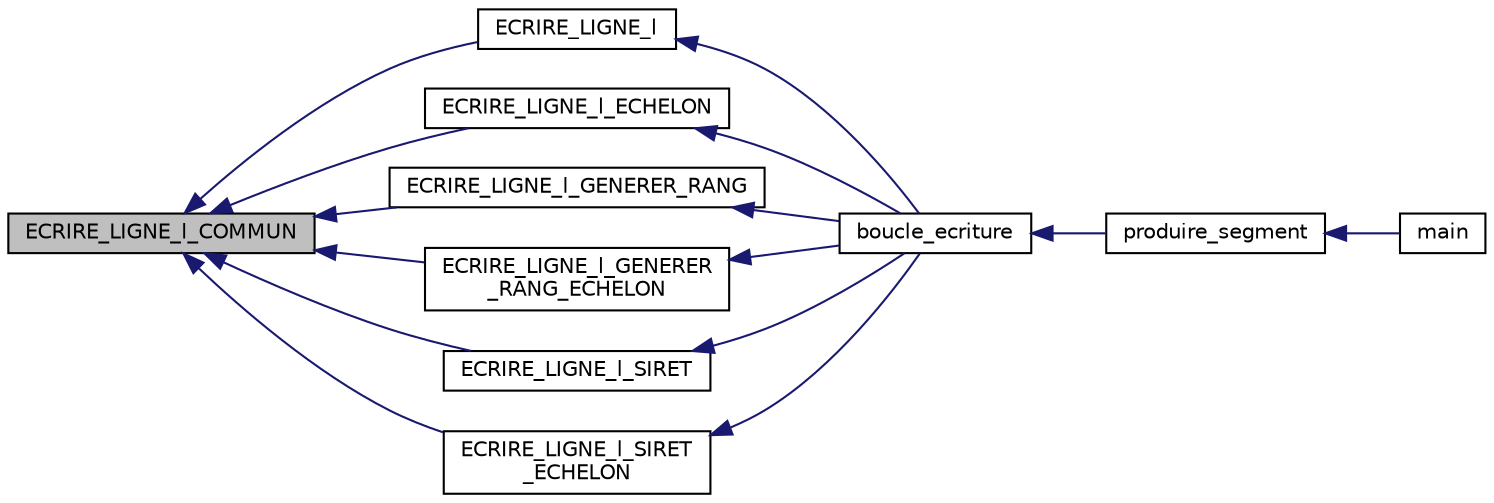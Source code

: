 digraph "ECRIRE_LIGNE_l_COMMUN"
{
 // INTERACTIVE_SVG=YES
  edge [fontname="Helvetica",fontsize="10",labelfontname="Helvetica",labelfontsize="10"];
  node [fontname="Helvetica",fontsize="10",shape=record];
  rankdir="LR";
  Node79 [label="ECRIRE_LIGNE_l_COMMUN",height=0.2,width=0.4,color="black", fillcolor="grey75", style="filled", fontcolor="black"];
  Node79 -> Node80 [dir="back",color="midnightblue",fontsize="10",style="solid",fontname="Helvetica"];
  Node80 [label="ECRIRE_LIGNE_l",height=0.2,width=0.4,color="black", fillcolor="white", style="filled",URL="$table_8cpp.html#a76d65e4a709ff415979be1460608f6ab",tooltip="Ecrit une ligne de paye pour un agent donné dans le fichier CSV Table  Ajoute l&#39;Annee et le Mois comm..."];
  Node80 -> Node81 [dir="back",color="midnightblue",fontsize="10",style="solid",fontname="Helvetica"];
  Node81 [label="boucle_ecriture",height=0.2,width=0.4,color="black", fillcolor="white", style="filled",URL="$table_8cpp.html#a666a48e623a324e4c739c91c1ea9adf7",tooltip="Lance l&#39;écriture des fichiers Bulletins.paie.csv et Table....csv pour un segment des données de paye..."];
  Node81 -> Node82 [dir="back",color="midnightblue",fontsize="10",style="solid",fontname="Helvetica"];
  Node82 [label="produire_segment",height=0.2,width=0.4,color="black", fillcolor="white", style="filled",URL="$lhx_2main_8cpp.html#abb1f1ad236423a832fd1efa1e9deeafa",tooltip="Pour un segment donné (sous-ensemble de bases de paye XML), redécoupe le segment en partie égales ou ..."];
  Node82 -> Node83 [dir="back",color="midnightblue",fontsize="10",style="solid",fontname="Helvetica"];
  Node83 [label="main",height=0.2,width=0.4,color="black", fillcolor="white", style="filled",URL="$lhx_2main_8cpp.html#a3c04138a5bfe5d72780bb7e82a18e627"];
  Node79 -> Node84 [dir="back",color="midnightblue",fontsize="10",style="solid",fontname="Helvetica"];
  Node84 [label="ECRIRE_LIGNE_l_ECHELON",height=0.2,width=0.4,color="black", fillcolor="white", style="filled",URL="$table_8cpp.html#a2fee89611cf768d7f527283808fd5a83",tooltip="Ecrit une ligne de paye pour un agent donné dans le fichier CSV Table Ajoute l&#39;Annee et le Mois comme..."];
  Node84 -> Node81 [dir="back",color="midnightblue",fontsize="10",style="solid",fontname="Helvetica"];
  Node79 -> Node85 [dir="back",color="midnightblue",fontsize="10",style="solid",fontname="Helvetica"];
  Node85 [label="ECRIRE_LIGNE_l_GENERER_RANG",height=0.2,width=0.4,color="black", fillcolor="white", style="filled",URL="$table_8cpp.html#a72acdb89510299d6bd8136ab10ccce65",tooltip="Ecrit une ligne de paye pour un agent donné dans le fichier CSV Table et, en outre, génère le rang de la ligne dans le fichier  Ajoute l&#39;Annee et le Mois comme deux premières colonnes Optionnellement ajoute le Budget, l&#39;Employeur, le Siret et l&#39;Etablissement comme colonnes suivantes Ajoute dans tous les cas la Categorie ainsi que le NIR en dernières colonnes. "];
  Node85 -> Node81 [dir="back",color="midnightblue",fontsize="10",style="solid",fontname="Helvetica"];
  Node79 -> Node86 [dir="back",color="midnightblue",fontsize="10",style="solid",fontname="Helvetica"];
  Node86 [label="ECRIRE_LIGNE_l_GENERER\l_RANG_ECHELON",height=0.2,width=0.4,color="black", fillcolor="white", style="filled",URL="$table_8cpp.html#ac4690b0ec4007e562e68502017efc011",tooltip="Ecrit une ligne de paye pour un agent donné dans le fichier CSV Table et, en outre, génère le rang de la ligne dans le fichier Ajoute l&#39;Annee et le Mois comme deux premières colonnes Optionnellement ajoute le Budget, l&#39;Employeur, le Siret et l&#39;Etablissement comme colonnes suivantes Ajoute dans tous les cas l&#39;Echelon, la Categorie ainsi que le NIR en dernières colonnes. "];
  Node86 -> Node81 [dir="back",color="midnightblue",fontsize="10",style="solid",fontname="Helvetica"];
  Node79 -> Node87 [dir="back",color="midnightblue",fontsize="10",style="solid",fontname="Helvetica"];
  Node87 [label="ECRIRE_LIGNE_l_SIRET",height=0.2,width=0.4,color="black", fillcolor="white", style="filled",URL="$table_8cpp.html#a82d211f064919b7c49ce3afea746bd6c",tooltip="Ecrit une ligne de paye pour un agent donné dans le fichier CSV Table  Ajoute l&#39;Annee et le Mois comm..."];
  Node87 -> Node81 [dir="back",color="midnightblue",fontsize="10",style="solid",fontname="Helvetica"];
  Node79 -> Node88 [dir="back",color="midnightblue",fontsize="10",style="solid",fontname="Helvetica"];
  Node88 [label="ECRIRE_LIGNE_l_SIRET\l_ECHELON",height=0.2,width=0.4,color="black", fillcolor="white", style="filled",URL="$table_8cpp.html#a9227a92c4b8fb92bd91242d938be476d",tooltip="Ecrit une ligne de paye pour un agent donné dans le fichier CSV Table  Ajoute l&#39;Annee et le Mois comm..."];
  Node88 -> Node81 [dir="back",color="midnightblue",fontsize="10",style="solid",fontname="Helvetica"];
}
